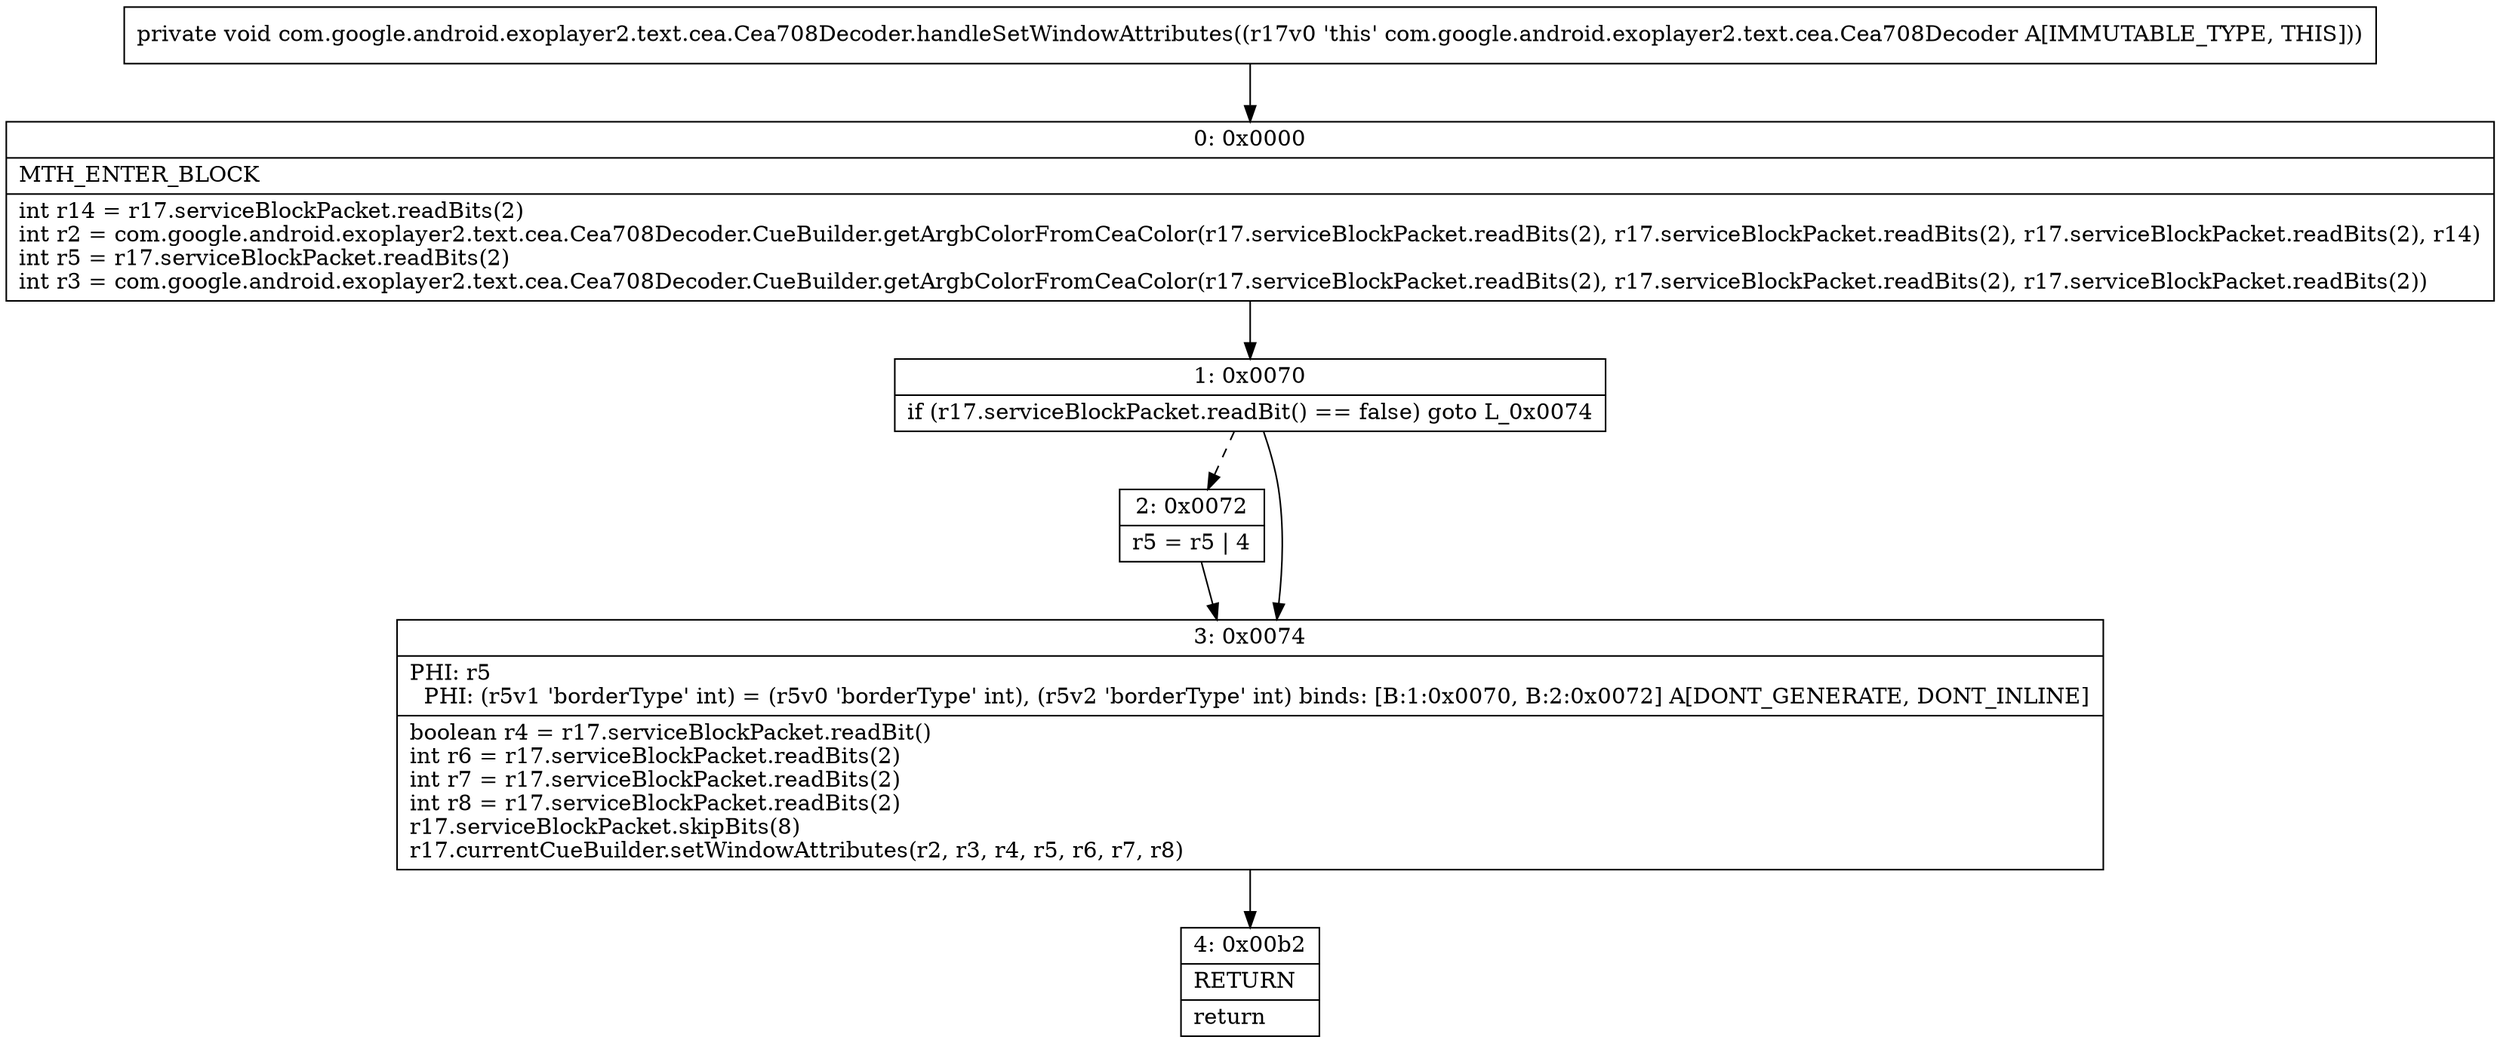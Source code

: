 digraph "CFG forcom.google.android.exoplayer2.text.cea.Cea708Decoder.handleSetWindowAttributes()V" {
Node_0 [shape=record,label="{0\:\ 0x0000|MTH_ENTER_BLOCK\l|int r14 = r17.serviceBlockPacket.readBits(2)\lint r2 = com.google.android.exoplayer2.text.cea.Cea708Decoder.CueBuilder.getArgbColorFromCeaColor(r17.serviceBlockPacket.readBits(2), r17.serviceBlockPacket.readBits(2), r17.serviceBlockPacket.readBits(2), r14)\lint r5 = r17.serviceBlockPacket.readBits(2)\lint r3 = com.google.android.exoplayer2.text.cea.Cea708Decoder.CueBuilder.getArgbColorFromCeaColor(r17.serviceBlockPacket.readBits(2), r17.serviceBlockPacket.readBits(2), r17.serviceBlockPacket.readBits(2))\l}"];
Node_1 [shape=record,label="{1\:\ 0x0070|if (r17.serviceBlockPacket.readBit() == false) goto L_0x0074\l}"];
Node_2 [shape=record,label="{2\:\ 0x0072|r5 = r5 \| 4\l}"];
Node_3 [shape=record,label="{3\:\ 0x0074|PHI: r5 \l  PHI: (r5v1 'borderType' int) = (r5v0 'borderType' int), (r5v2 'borderType' int) binds: [B:1:0x0070, B:2:0x0072] A[DONT_GENERATE, DONT_INLINE]\l|boolean r4 = r17.serviceBlockPacket.readBit()\lint r6 = r17.serviceBlockPacket.readBits(2)\lint r7 = r17.serviceBlockPacket.readBits(2)\lint r8 = r17.serviceBlockPacket.readBits(2)\lr17.serviceBlockPacket.skipBits(8)\lr17.currentCueBuilder.setWindowAttributes(r2, r3, r4, r5, r6, r7, r8)\l}"];
Node_4 [shape=record,label="{4\:\ 0x00b2|RETURN\l|return\l}"];
MethodNode[shape=record,label="{private void com.google.android.exoplayer2.text.cea.Cea708Decoder.handleSetWindowAttributes((r17v0 'this' com.google.android.exoplayer2.text.cea.Cea708Decoder A[IMMUTABLE_TYPE, THIS])) }"];
MethodNode -> Node_0;
Node_0 -> Node_1;
Node_1 -> Node_2[style=dashed];
Node_1 -> Node_3;
Node_2 -> Node_3;
Node_3 -> Node_4;
}

